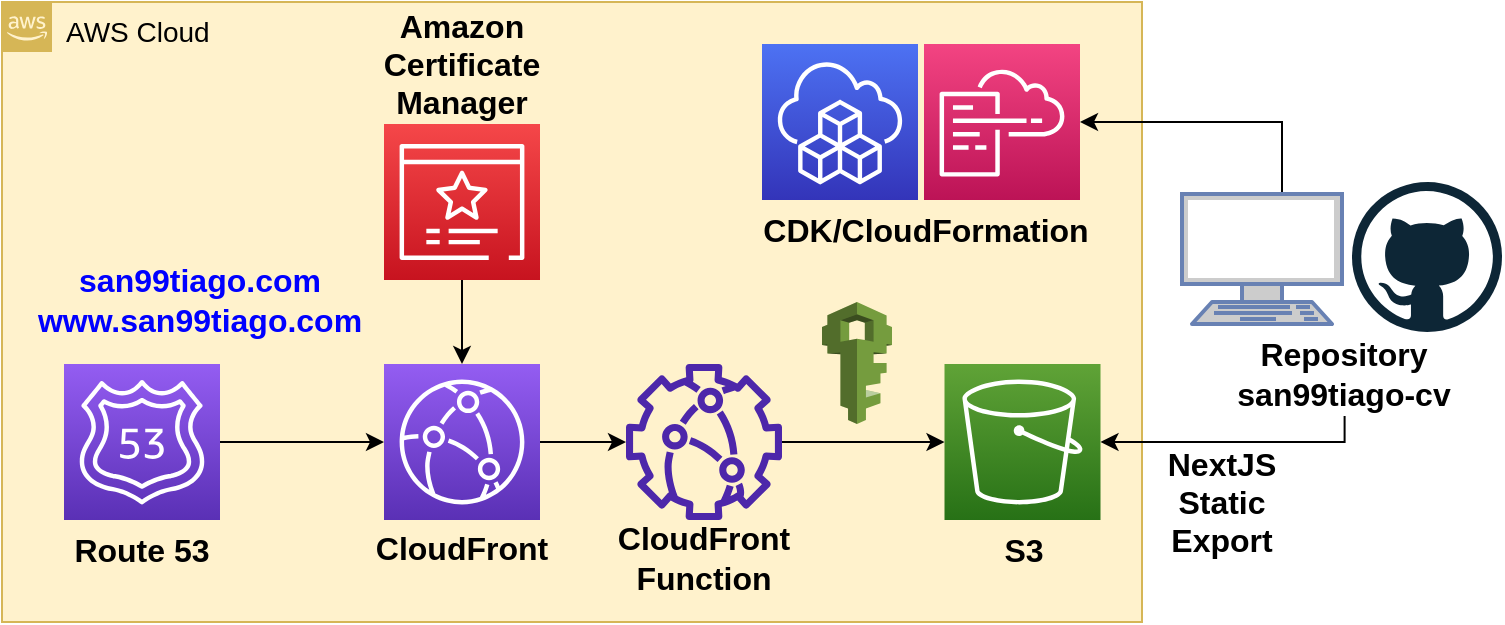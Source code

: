 <mxfile version="21.1.4" type="device">
  <diagram name="Page-1" id="wlv7wTImCAx8lJXnei9S">
    <mxGraphModel dx="965" dy="514" grid="1" gridSize="10" guides="1" tooltips="1" connect="1" arrows="1" fold="1" page="1" pageScale="1" pageWidth="850" pageHeight="1100" math="0" shadow="0">
      <root>
        <mxCell id="0" />
        <mxCell id="1" parent="0" />
        <mxCell id="YSQzi6kGSUGzsf_XmlFO-22" value="&lt;font style=&quot;font-size: 14px;&quot;&gt;AWS Cloud&lt;/font&gt;" style="points=[[0,0],[0.25,0],[0.5,0],[0.75,0],[1,0],[1,0.25],[1,0.5],[1,0.75],[1,1],[0.75,1],[0.5,1],[0.25,1],[0,1],[0,0.75],[0,0.5],[0,0.25]];outlineConnect=0;html=1;whiteSpace=wrap;fontSize=12;fontStyle=0;container=1;pointerEvents=0;collapsible=0;recursiveResize=0;shape=mxgraph.aws4.group;grIcon=mxgraph.aws4.group_aws_cloud_alt;strokeColor=#d6b656;fillColor=#fff2cc;verticalAlign=top;align=left;spacingLeft=30;dashed=0;" vertex="1" parent="1">
          <mxGeometry x="40" y="40" width="570" height="310" as="geometry" />
        </mxCell>
        <mxCell id="YSQzi6kGSUGzsf_XmlFO-21" value="CDK/CloudFormation" style="text;html=1;strokeColor=none;fillColor=none;align=center;verticalAlign=middle;whiteSpace=wrap;rounded=0;fontSize=16;fontStyle=1" vertex="1" parent="YSQzi6kGSUGzsf_XmlFO-22">
          <mxGeometry x="380" y="99" width="164" height="30" as="geometry" />
        </mxCell>
        <mxCell id="YSQzi6kGSUGzsf_XmlFO-9" value="Amazon Certificate Manager" style="text;html=1;strokeColor=none;fillColor=none;align=center;verticalAlign=middle;whiteSpace=wrap;rounded=0;fontSize=16;fontStyle=1" vertex="1" parent="YSQzi6kGSUGzsf_XmlFO-22">
          <mxGeometry x="184" y="1" width="92" height="60" as="geometry" />
        </mxCell>
        <mxCell id="YSQzi6kGSUGzsf_XmlFO-3" value="" style="sketch=0;points=[[0,0,0],[0.25,0,0],[0.5,0,0],[0.75,0,0],[1,0,0],[0,1,0],[0.25,1,0],[0.5,1,0],[0.75,1,0],[1,1,0],[0,0.25,0],[0,0.5,0],[0,0.75,0],[1,0.25,0],[1,0.5,0],[1,0.75,0]];outlineConnect=0;fontColor=#232F3E;gradientColor=#F54749;gradientDirection=north;fillColor=#C7131F;strokeColor=#ffffff;dashed=0;verticalLabelPosition=bottom;verticalAlign=top;align=center;html=1;fontSize=12;fontStyle=0;aspect=fixed;shape=mxgraph.aws4.resourceIcon;resIcon=mxgraph.aws4.certificate_manager_3;" vertex="1" parent="YSQzi6kGSUGzsf_XmlFO-22">
          <mxGeometry x="191" y="61" width="78" height="78" as="geometry" />
        </mxCell>
        <mxCell id="YSQzi6kGSUGzsf_XmlFO-32" value="" style="sketch=0;points=[[0,0,0],[0.25,0,0],[0.5,0,0],[0.75,0,0],[1,0,0],[0,1,0],[0.25,1,0],[0.5,1,0],[0.75,1,0],[1,1,0],[0,0.25,0],[0,0.5,0],[0,0.75,0],[1,0.25,0],[1,0.5,0],[1,0.75,0]];points=[[0,0,0],[0.25,0,0],[0.5,0,0],[0.75,0,0],[1,0,0],[0,1,0],[0.25,1,0],[0.5,1,0],[0.75,1,0],[1,1,0],[0,0.25,0],[0,0.5,0],[0,0.75,0],[1,0.25,0],[1,0.5,0],[1,0.75,0]];outlineConnect=0;fontColor=#232F3E;gradientColor=#F34482;gradientDirection=north;fillColor=#BC1356;strokeColor=#ffffff;dashed=0;verticalLabelPosition=bottom;verticalAlign=top;align=center;html=1;fontSize=12;fontStyle=0;aspect=fixed;shape=mxgraph.aws4.resourceIcon;resIcon=mxgraph.aws4.cloudformation;" vertex="1" parent="YSQzi6kGSUGzsf_XmlFO-22">
          <mxGeometry x="461" y="21" width="78" height="78" as="geometry" />
        </mxCell>
        <mxCell id="YSQzi6kGSUGzsf_XmlFO-20" value="" style="sketch=0;points=[[0,0,0],[0.25,0,0],[0.5,0,0],[0.75,0,0],[1,0,0],[0,1,0],[0.25,1,0],[0.5,1,0],[0.75,1,0],[1,1,0],[0,0.25,0],[0,0.5,0],[0,0.75,0],[1,0.25,0],[1,0.5,0],[1,0.75,0]];outlineConnect=0;fontColor=#232F3E;gradientColor=#4D72F3;gradientDirection=north;fillColor=#3334B9;strokeColor=#ffffff;dashed=0;verticalLabelPosition=bottom;verticalAlign=top;align=center;html=1;fontSize=12;fontStyle=0;aspect=fixed;shape=mxgraph.aws4.resourceIcon;resIcon=mxgraph.aws4.cloud_development_kit;" vertex="1" parent="YSQzi6kGSUGzsf_XmlFO-22">
          <mxGeometry x="380" y="21" width="78" height="78" as="geometry" />
        </mxCell>
        <mxCell id="YSQzi6kGSUGzsf_XmlFO-33" value="" style="outlineConnect=0;dashed=0;verticalLabelPosition=bottom;verticalAlign=top;align=center;html=1;shape=mxgraph.aws3.iam;fillColor=#759C3E;gradientColor=none;" vertex="1" parent="YSQzi6kGSUGzsf_XmlFO-22">
          <mxGeometry x="410" y="150" width="35" height="61" as="geometry" />
        </mxCell>
        <mxCell id="YSQzi6kGSUGzsf_XmlFO-34" value="san99tiago.com&lt;br&gt;www.san99tiago.com" style="text;html=1;strokeColor=none;fillColor=none;align=center;verticalAlign=middle;whiteSpace=wrap;rounded=0;fontSize=16;fontStyle=1;fontColor=#0000FF;" vertex="1" parent="YSQzi6kGSUGzsf_XmlFO-22">
          <mxGeometry x="14" y="129" width="170" height="40.5" as="geometry" />
        </mxCell>
        <mxCell id="YSQzi6kGSUGzsf_XmlFO-25" style="edgeStyle=orthogonalEdgeStyle;rounded=0;orthogonalLoop=1;jettySize=auto;html=1;entryX=0;entryY=0.5;entryDx=0;entryDy=0;entryPerimeter=0;" edge="1" parent="1" source="YSQzi6kGSUGzsf_XmlFO-1" target="YSQzi6kGSUGzsf_XmlFO-2">
          <mxGeometry relative="1" as="geometry" />
        </mxCell>
        <mxCell id="YSQzi6kGSUGzsf_XmlFO-1" value="" style="sketch=0;points=[[0,0,0],[0.25,0,0],[0.5,0,0],[0.75,0,0],[1,0,0],[0,1,0],[0.25,1,0],[0.5,1,0],[0.75,1,0],[1,1,0],[0,0.25,0],[0,0.5,0],[0,0.75,0],[1,0.25,0],[1,0.5,0],[1,0.75,0]];outlineConnect=0;fontColor=#232F3E;gradientColor=#945DF2;gradientDirection=north;fillColor=#5A30B5;strokeColor=#ffffff;dashed=0;verticalLabelPosition=bottom;verticalAlign=top;align=center;html=1;fontSize=12;fontStyle=0;aspect=fixed;shape=mxgraph.aws4.resourceIcon;resIcon=mxgraph.aws4.route_53;" vertex="1" parent="1">
          <mxGeometry x="71" y="221" width="78" height="78" as="geometry" />
        </mxCell>
        <mxCell id="YSQzi6kGSUGzsf_XmlFO-27" style="edgeStyle=orthogonalEdgeStyle;rounded=0;orthogonalLoop=1;jettySize=auto;html=1;" edge="1" parent="1" source="YSQzi6kGSUGzsf_XmlFO-2" target="YSQzi6kGSUGzsf_XmlFO-11">
          <mxGeometry relative="1" as="geometry" />
        </mxCell>
        <mxCell id="YSQzi6kGSUGzsf_XmlFO-2" value="" style="sketch=0;points=[[0,0,0],[0.25,0,0],[0.5,0,0],[0.75,0,0],[1,0,0],[0,1,0],[0.25,1,0],[0.5,1,0],[0.75,1,0],[1,1,0],[0,0.25,0],[0,0.5,0],[0,0.75,0],[1,0.25,0],[1,0.5,0],[1,0.75,0]];outlineConnect=0;fontColor=#232F3E;gradientColor=#945DF2;gradientDirection=north;fillColor=#5A30B5;strokeColor=#ffffff;dashed=0;verticalLabelPosition=bottom;verticalAlign=top;align=center;html=1;fontSize=12;fontStyle=0;aspect=fixed;shape=mxgraph.aws4.resourceIcon;resIcon=mxgraph.aws4.cloudfront;" vertex="1" parent="1">
          <mxGeometry x="231" y="221" width="78" height="78" as="geometry" />
        </mxCell>
        <mxCell id="YSQzi6kGSUGzsf_XmlFO-4" value="" style="sketch=0;points=[[0,0,0],[0.25,0,0],[0.5,0,0],[0.75,0,0],[1,0,0],[0,1,0],[0.25,1,0],[0.5,1,0],[0.75,1,0],[1,1,0],[0,0.25,0],[0,0.5,0],[0,0.75,0],[1,0.25,0],[1,0.5,0],[1,0.75,0]];outlineConnect=0;fontColor=#232F3E;gradientColor=#60A337;gradientDirection=north;fillColor=#277116;strokeColor=#ffffff;dashed=0;verticalLabelPosition=bottom;verticalAlign=top;align=center;html=1;fontSize=12;fontStyle=0;aspect=fixed;shape=mxgraph.aws4.resourceIcon;resIcon=mxgraph.aws4.s3;" vertex="1" parent="1">
          <mxGeometry x="511.25" y="221" width="78" height="78" as="geometry" />
        </mxCell>
        <mxCell id="YSQzi6kGSUGzsf_XmlFO-5" value="Route 53" style="text;html=1;strokeColor=none;fillColor=none;align=center;verticalAlign=middle;whiteSpace=wrap;rounded=0;fontSize=16;fontStyle=1" vertex="1" parent="1">
          <mxGeometry x="70" y="299" width="80" height="30" as="geometry" />
        </mxCell>
        <mxCell id="YSQzi6kGSUGzsf_XmlFO-7" value="CloudFront" style="text;html=1;strokeColor=none;fillColor=none;align=center;verticalAlign=middle;whiteSpace=wrap;rounded=0;fontSize=16;fontStyle=1" vertex="1" parent="1">
          <mxGeometry x="224" y="298" width="92" height="30" as="geometry" />
        </mxCell>
        <mxCell id="YSQzi6kGSUGzsf_XmlFO-10" value="S3" style="text;html=1;strokeColor=none;fillColor=none;align=center;verticalAlign=middle;whiteSpace=wrap;rounded=0;fontSize=16;fontStyle=1" vertex="1" parent="1">
          <mxGeometry x="516.5" y="299" width="67.5" height="30" as="geometry" />
        </mxCell>
        <mxCell id="YSQzi6kGSUGzsf_XmlFO-28" style="edgeStyle=orthogonalEdgeStyle;rounded=0;orthogonalLoop=1;jettySize=auto;html=1;entryX=0;entryY=0.5;entryDx=0;entryDy=0;entryPerimeter=0;" edge="1" parent="1" source="YSQzi6kGSUGzsf_XmlFO-11" target="YSQzi6kGSUGzsf_XmlFO-4">
          <mxGeometry relative="1" as="geometry" />
        </mxCell>
        <mxCell id="YSQzi6kGSUGzsf_XmlFO-11" value="" style="sketch=0;outlineConnect=0;fontColor=#232F3E;gradientColor=none;fillColor=#4D27AA;strokeColor=none;dashed=0;verticalLabelPosition=bottom;verticalAlign=top;align=center;html=1;fontSize=12;fontStyle=0;aspect=fixed;pointerEvents=1;shape=mxgraph.aws4.cloudfront_functions;" vertex="1" parent="1">
          <mxGeometry x="352" y="221" width="78" height="78" as="geometry" />
        </mxCell>
        <mxCell id="YSQzi6kGSUGzsf_XmlFO-12" value="CloudFront Function" style="text;html=1;strokeColor=none;fillColor=none;align=center;verticalAlign=middle;whiteSpace=wrap;rounded=0;fontSize=16;fontStyle=1" vertex="1" parent="1">
          <mxGeometry x="345" y="297" width="92" height="42" as="geometry" />
        </mxCell>
        <mxCell id="YSQzi6kGSUGzsf_XmlFO-23" style="edgeStyle=orthogonalEdgeStyle;rounded=0;orthogonalLoop=1;jettySize=auto;html=1;entryX=1;entryY=0.5;entryDx=0;entryDy=0;entryPerimeter=0;" edge="1" parent="1" source="YSQzi6kGSUGzsf_XmlFO-14" target="YSQzi6kGSUGzsf_XmlFO-32">
          <mxGeometry relative="1" as="geometry">
            <Array as="points">
              <mxPoint x="680" y="100" />
            </Array>
          </mxGeometry>
        </mxCell>
        <mxCell id="YSQzi6kGSUGzsf_XmlFO-14" value="" style="fontColor=#0066CC;verticalAlign=top;verticalLabelPosition=bottom;labelPosition=center;align=center;html=1;outlineConnect=0;fillColor=#CCCCCC;strokeColor=#6881B3;gradientColor=none;gradientDirection=north;strokeWidth=2;shape=mxgraph.networks.terminal;" vertex="1" parent="1">
          <mxGeometry x="630" y="136" width="80" height="65" as="geometry" />
        </mxCell>
        <mxCell id="YSQzi6kGSUGzsf_XmlFO-15" value="" style="dashed=0;outlineConnect=0;html=1;align=center;labelPosition=center;verticalLabelPosition=bottom;verticalAlign=top;shape=mxgraph.weblogos.github" vertex="1" parent="1">
          <mxGeometry x="715" y="130" width="75" height="75" as="geometry" />
        </mxCell>
        <mxCell id="YSQzi6kGSUGzsf_XmlFO-30" style="edgeStyle=orthogonalEdgeStyle;rounded=0;orthogonalLoop=1;jettySize=auto;html=1;entryX=1;entryY=0.5;entryDx=0;entryDy=0;entryPerimeter=0;" edge="1" parent="1" source="YSQzi6kGSUGzsf_XmlFO-16" target="YSQzi6kGSUGzsf_XmlFO-4">
          <mxGeometry relative="1" as="geometry">
            <Array as="points">
              <mxPoint x="711" y="260" />
            </Array>
          </mxGeometry>
        </mxCell>
        <mxCell id="YSQzi6kGSUGzsf_XmlFO-16" value="Repository&lt;br&gt;san99tiago-cv" style="text;html=1;strokeColor=none;fillColor=none;align=center;verticalAlign=middle;whiteSpace=wrap;rounded=0;fontSize=16;fontStyle=1" vertex="1" parent="1">
          <mxGeometry x="656.25" y="205" width="110" height="42" as="geometry" />
        </mxCell>
        <mxCell id="YSQzi6kGSUGzsf_XmlFO-26" style="edgeStyle=orthogonalEdgeStyle;rounded=0;orthogonalLoop=1;jettySize=auto;html=1;entryX=0.5;entryY=0;entryDx=0;entryDy=0;entryPerimeter=0;" edge="1" parent="1" source="YSQzi6kGSUGzsf_XmlFO-3" target="YSQzi6kGSUGzsf_XmlFO-2">
          <mxGeometry relative="1" as="geometry" />
        </mxCell>
        <mxCell id="YSQzi6kGSUGzsf_XmlFO-31" value="NextJS&lt;br&gt;Static&lt;br&gt;Export" style="text;html=1;strokeColor=none;fillColor=none;align=center;verticalAlign=middle;whiteSpace=wrap;rounded=0;fontSize=16;fontStyle=1" vertex="1" parent="1">
          <mxGeometry x="620" y="260" width="60" height="60" as="geometry" />
        </mxCell>
      </root>
    </mxGraphModel>
  </diagram>
</mxfile>
